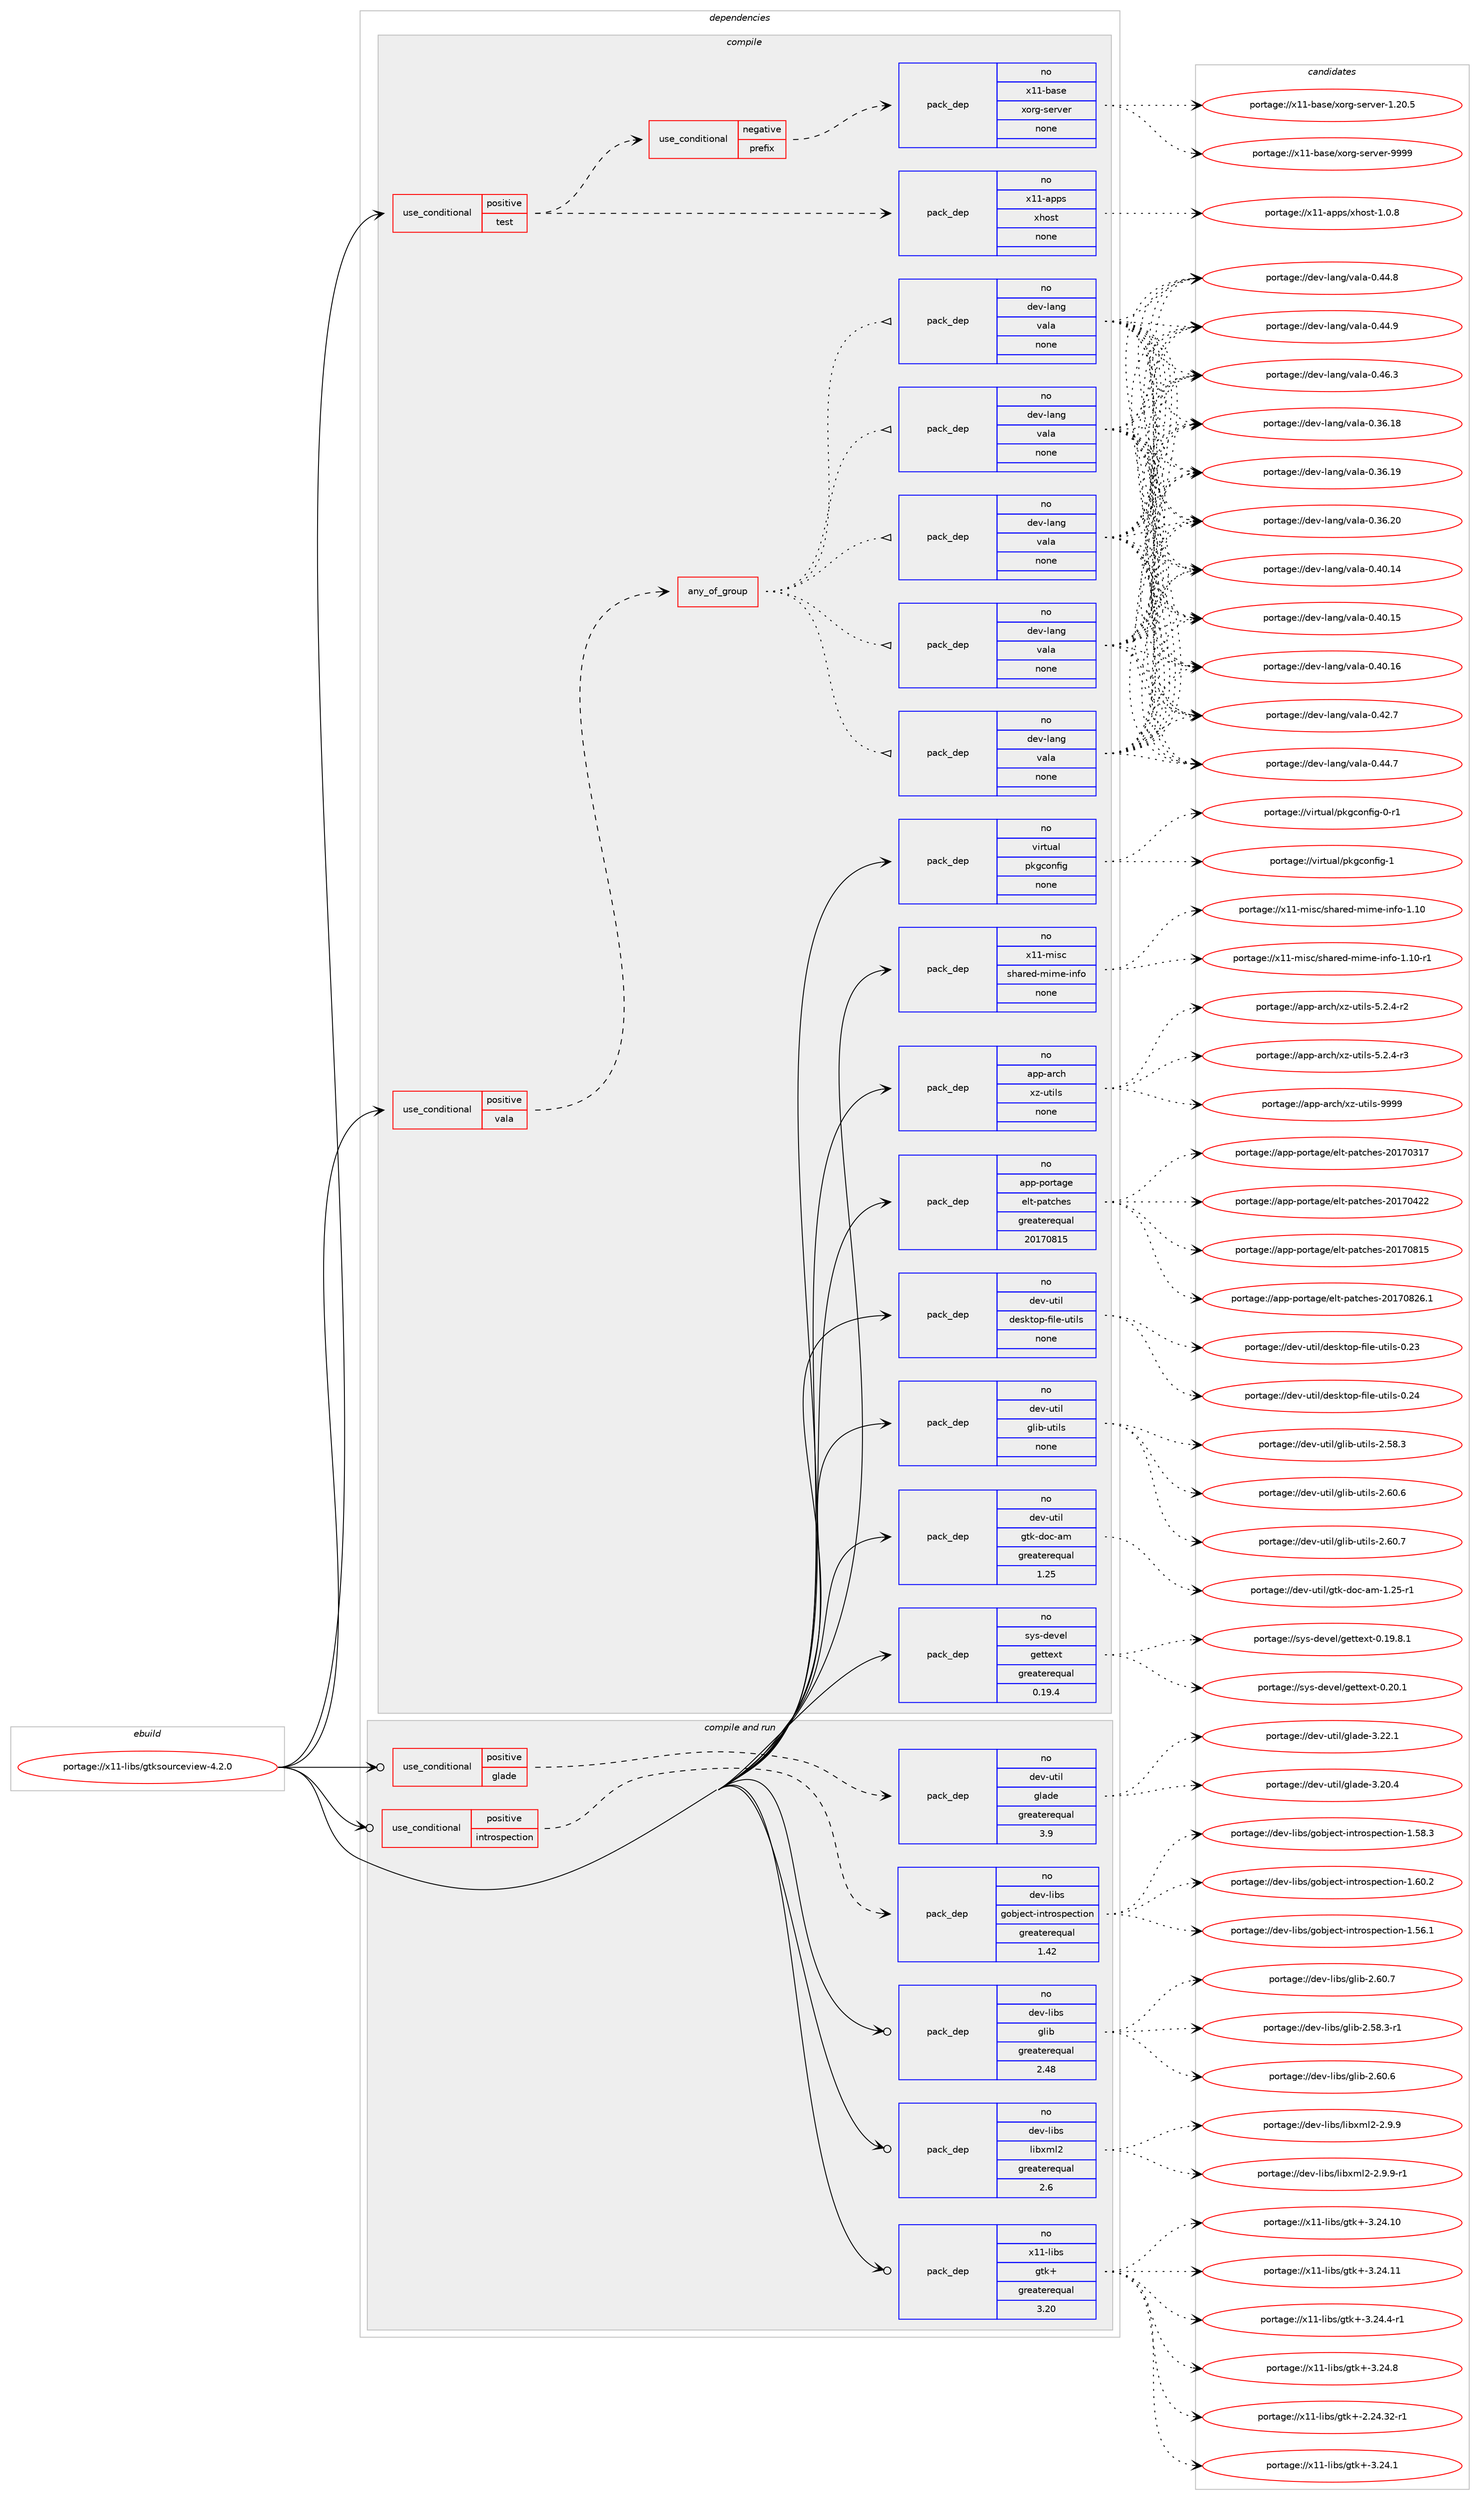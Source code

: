 digraph prolog {

# *************
# Graph options
# *************

newrank=true;
concentrate=true;
compound=true;
graph [rankdir=LR,fontname=Helvetica,fontsize=10,ranksep=1.5];#, ranksep=2.5, nodesep=0.2];
edge  [arrowhead=vee];
node  [fontname=Helvetica,fontsize=10];

# **********
# The ebuild
# **********

subgraph cluster_leftcol {
color=gray;
rank=same;
label=<<i>ebuild</i>>;
id [label="portage://x11-libs/gtksourceview-4.2.0", color=red, width=4, href="../x11-libs/gtksourceview-4.2.0.svg"];
}

# ****************
# The dependencies
# ****************

subgraph cluster_midcol {
color=gray;
label=<<i>dependencies</i>>;
subgraph cluster_compile {
fillcolor="#eeeeee";
style=filled;
label=<<i>compile</i>>;
subgraph cond107932 {
dependency449531 [label=<<TABLE BORDER="0" CELLBORDER="1" CELLSPACING="0" CELLPADDING="4"><TR><TD ROWSPAN="3" CELLPADDING="10">use_conditional</TD></TR><TR><TD>positive</TD></TR><TR><TD>test</TD></TR></TABLE>>, shape=none, color=red];
subgraph cond107933 {
dependency449532 [label=<<TABLE BORDER="0" CELLBORDER="1" CELLSPACING="0" CELLPADDING="4"><TR><TD ROWSPAN="3" CELLPADDING="10">use_conditional</TD></TR><TR><TD>negative</TD></TR><TR><TD>prefix</TD></TR></TABLE>>, shape=none, color=red];
subgraph pack333560 {
dependency449533 [label=<<TABLE BORDER="0" CELLBORDER="1" CELLSPACING="0" CELLPADDING="4" WIDTH="220"><TR><TD ROWSPAN="6" CELLPADDING="30">pack_dep</TD></TR><TR><TD WIDTH="110">no</TD></TR><TR><TD>x11-base</TD></TR><TR><TD>xorg-server</TD></TR><TR><TD>none</TD></TR><TR><TD></TD></TR></TABLE>>, shape=none, color=blue];
}
dependency449532:e -> dependency449533:w [weight=20,style="dashed",arrowhead="vee"];
}
dependency449531:e -> dependency449532:w [weight=20,style="dashed",arrowhead="vee"];
subgraph pack333561 {
dependency449534 [label=<<TABLE BORDER="0" CELLBORDER="1" CELLSPACING="0" CELLPADDING="4" WIDTH="220"><TR><TD ROWSPAN="6" CELLPADDING="30">pack_dep</TD></TR><TR><TD WIDTH="110">no</TD></TR><TR><TD>x11-apps</TD></TR><TR><TD>xhost</TD></TR><TR><TD>none</TD></TR><TR><TD></TD></TR></TABLE>>, shape=none, color=blue];
}
dependency449531:e -> dependency449534:w [weight=20,style="dashed",arrowhead="vee"];
}
id:e -> dependency449531:w [weight=20,style="solid",arrowhead="vee"];
subgraph cond107934 {
dependency449535 [label=<<TABLE BORDER="0" CELLBORDER="1" CELLSPACING="0" CELLPADDING="4"><TR><TD ROWSPAN="3" CELLPADDING="10">use_conditional</TD></TR><TR><TD>positive</TD></TR><TR><TD>vala</TD></TR></TABLE>>, shape=none, color=red];
subgraph any7752 {
dependency449536 [label=<<TABLE BORDER="0" CELLBORDER="1" CELLSPACING="0" CELLPADDING="4"><TR><TD CELLPADDING="10">any_of_group</TD></TR></TABLE>>, shape=none, color=red];subgraph pack333562 {
dependency449537 [label=<<TABLE BORDER="0" CELLBORDER="1" CELLSPACING="0" CELLPADDING="4" WIDTH="220"><TR><TD ROWSPAN="6" CELLPADDING="30">pack_dep</TD></TR><TR><TD WIDTH="110">no</TD></TR><TR><TD>dev-lang</TD></TR><TR><TD>vala</TD></TR><TR><TD>none</TD></TR><TR><TD></TD></TR></TABLE>>, shape=none, color=blue];
}
dependency449536:e -> dependency449537:w [weight=20,style="dotted",arrowhead="oinv"];
subgraph pack333563 {
dependency449538 [label=<<TABLE BORDER="0" CELLBORDER="1" CELLSPACING="0" CELLPADDING="4" WIDTH="220"><TR><TD ROWSPAN="6" CELLPADDING="30">pack_dep</TD></TR><TR><TD WIDTH="110">no</TD></TR><TR><TD>dev-lang</TD></TR><TR><TD>vala</TD></TR><TR><TD>none</TD></TR><TR><TD></TD></TR></TABLE>>, shape=none, color=blue];
}
dependency449536:e -> dependency449538:w [weight=20,style="dotted",arrowhead="oinv"];
subgraph pack333564 {
dependency449539 [label=<<TABLE BORDER="0" CELLBORDER="1" CELLSPACING="0" CELLPADDING="4" WIDTH="220"><TR><TD ROWSPAN="6" CELLPADDING="30">pack_dep</TD></TR><TR><TD WIDTH="110">no</TD></TR><TR><TD>dev-lang</TD></TR><TR><TD>vala</TD></TR><TR><TD>none</TD></TR><TR><TD></TD></TR></TABLE>>, shape=none, color=blue];
}
dependency449536:e -> dependency449539:w [weight=20,style="dotted",arrowhead="oinv"];
subgraph pack333565 {
dependency449540 [label=<<TABLE BORDER="0" CELLBORDER="1" CELLSPACING="0" CELLPADDING="4" WIDTH="220"><TR><TD ROWSPAN="6" CELLPADDING="30">pack_dep</TD></TR><TR><TD WIDTH="110">no</TD></TR><TR><TD>dev-lang</TD></TR><TR><TD>vala</TD></TR><TR><TD>none</TD></TR><TR><TD></TD></TR></TABLE>>, shape=none, color=blue];
}
dependency449536:e -> dependency449540:w [weight=20,style="dotted",arrowhead="oinv"];
subgraph pack333566 {
dependency449541 [label=<<TABLE BORDER="0" CELLBORDER="1" CELLSPACING="0" CELLPADDING="4" WIDTH="220"><TR><TD ROWSPAN="6" CELLPADDING="30">pack_dep</TD></TR><TR><TD WIDTH="110">no</TD></TR><TR><TD>dev-lang</TD></TR><TR><TD>vala</TD></TR><TR><TD>none</TD></TR><TR><TD></TD></TR></TABLE>>, shape=none, color=blue];
}
dependency449536:e -> dependency449541:w [weight=20,style="dotted",arrowhead="oinv"];
}
dependency449535:e -> dependency449536:w [weight=20,style="dashed",arrowhead="vee"];
}
id:e -> dependency449535:w [weight=20,style="solid",arrowhead="vee"];
subgraph pack333567 {
dependency449542 [label=<<TABLE BORDER="0" CELLBORDER="1" CELLSPACING="0" CELLPADDING="4" WIDTH="220"><TR><TD ROWSPAN="6" CELLPADDING="30">pack_dep</TD></TR><TR><TD WIDTH="110">no</TD></TR><TR><TD>app-arch</TD></TR><TR><TD>xz-utils</TD></TR><TR><TD>none</TD></TR><TR><TD></TD></TR></TABLE>>, shape=none, color=blue];
}
id:e -> dependency449542:w [weight=20,style="solid",arrowhead="vee"];
subgraph pack333568 {
dependency449543 [label=<<TABLE BORDER="0" CELLBORDER="1" CELLSPACING="0" CELLPADDING="4" WIDTH="220"><TR><TD ROWSPAN="6" CELLPADDING="30">pack_dep</TD></TR><TR><TD WIDTH="110">no</TD></TR><TR><TD>app-portage</TD></TR><TR><TD>elt-patches</TD></TR><TR><TD>greaterequal</TD></TR><TR><TD>20170815</TD></TR></TABLE>>, shape=none, color=blue];
}
id:e -> dependency449543:w [weight=20,style="solid",arrowhead="vee"];
subgraph pack333569 {
dependency449544 [label=<<TABLE BORDER="0" CELLBORDER="1" CELLSPACING="0" CELLPADDING="4" WIDTH="220"><TR><TD ROWSPAN="6" CELLPADDING="30">pack_dep</TD></TR><TR><TD WIDTH="110">no</TD></TR><TR><TD>dev-util</TD></TR><TR><TD>desktop-file-utils</TD></TR><TR><TD>none</TD></TR><TR><TD></TD></TR></TABLE>>, shape=none, color=blue];
}
id:e -> dependency449544:w [weight=20,style="solid",arrowhead="vee"];
subgraph pack333570 {
dependency449545 [label=<<TABLE BORDER="0" CELLBORDER="1" CELLSPACING="0" CELLPADDING="4" WIDTH="220"><TR><TD ROWSPAN="6" CELLPADDING="30">pack_dep</TD></TR><TR><TD WIDTH="110">no</TD></TR><TR><TD>dev-util</TD></TR><TR><TD>glib-utils</TD></TR><TR><TD>none</TD></TR><TR><TD></TD></TR></TABLE>>, shape=none, color=blue];
}
id:e -> dependency449545:w [weight=20,style="solid",arrowhead="vee"];
subgraph pack333571 {
dependency449546 [label=<<TABLE BORDER="0" CELLBORDER="1" CELLSPACING="0" CELLPADDING="4" WIDTH="220"><TR><TD ROWSPAN="6" CELLPADDING="30">pack_dep</TD></TR><TR><TD WIDTH="110">no</TD></TR><TR><TD>dev-util</TD></TR><TR><TD>gtk-doc-am</TD></TR><TR><TD>greaterequal</TD></TR><TR><TD>1.25</TD></TR></TABLE>>, shape=none, color=blue];
}
id:e -> dependency449546:w [weight=20,style="solid",arrowhead="vee"];
subgraph pack333572 {
dependency449547 [label=<<TABLE BORDER="0" CELLBORDER="1" CELLSPACING="0" CELLPADDING="4" WIDTH="220"><TR><TD ROWSPAN="6" CELLPADDING="30">pack_dep</TD></TR><TR><TD WIDTH="110">no</TD></TR><TR><TD>sys-devel</TD></TR><TR><TD>gettext</TD></TR><TR><TD>greaterequal</TD></TR><TR><TD>0.19.4</TD></TR></TABLE>>, shape=none, color=blue];
}
id:e -> dependency449547:w [weight=20,style="solid",arrowhead="vee"];
subgraph pack333573 {
dependency449548 [label=<<TABLE BORDER="0" CELLBORDER="1" CELLSPACING="0" CELLPADDING="4" WIDTH="220"><TR><TD ROWSPAN="6" CELLPADDING="30">pack_dep</TD></TR><TR><TD WIDTH="110">no</TD></TR><TR><TD>virtual</TD></TR><TR><TD>pkgconfig</TD></TR><TR><TD>none</TD></TR><TR><TD></TD></TR></TABLE>>, shape=none, color=blue];
}
id:e -> dependency449548:w [weight=20,style="solid",arrowhead="vee"];
subgraph pack333574 {
dependency449549 [label=<<TABLE BORDER="0" CELLBORDER="1" CELLSPACING="0" CELLPADDING="4" WIDTH="220"><TR><TD ROWSPAN="6" CELLPADDING="30">pack_dep</TD></TR><TR><TD WIDTH="110">no</TD></TR><TR><TD>x11-misc</TD></TR><TR><TD>shared-mime-info</TD></TR><TR><TD>none</TD></TR><TR><TD></TD></TR></TABLE>>, shape=none, color=blue];
}
id:e -> dependency449549:w [weight=20,style="solid",arrowhead="vee"];
}
subgraph cluster_compileandrun {
fillcolor="#eeeeee";
style=filled;
label=<<i>compile and run</i>>;
subgraph cond107935 {
dependency449550 [label=<<TABLE BORDER="0" CELLBORDER="1" CELLSPACING="0" CELLPADDING="4"><TR><TD ROWSPAN="3" CELLPADDING="10">use_conditional</TD></TR><TR><TD>positive</TD></TR><TR><TD>glade</TD></TR></TABLE>>, shape=none, color=red];
subgraph pack333575 {
dependency449551 [label=<<TABLE BORDER="0" CELLBORDER="1" CELLSPACING="0" CELLPADDING="4" WIDTH="220"><TR><TD ROWSPAN="6" CELLPADDING="30">pack_dep</TD></TR><TR><TD WIDTH="110">no</TD></TR><TR><TD>dev-util</TD></TR><TR><TD>glade</TD></TR><TR><TD>greaterequal</TD></TR><TR><TD>3.9</TD></TR></TABLE>>, shape=none, color=blue];
}
dependency449550:e -> dependency449551:w [weight=20,style="dashed",arrowhead="vee"];
}
id:e -> dependency449550:w [weight=20,style="solid",arrowhead="odotvee"];
subgraph cond107936 {
dependency449552 [label=<<TABLE BORDER="0" CELLBORDER="1" CELLSPACING="0" CELLPADDING="4"><TR><TD ROWSPAN="3" CELLPADDING="10">use_conditional</TD></TR><TR><TD>positive</TD></TR><TR><TD>introspection</TD></TR></TABLE>>, shape=none, color=red];
subgraph pack333576 {
dependency449553 [label=<<TABLE BORDER="0" CELLBORDER="1" CELLSPACING="0" CELLPADDING="4" WIDTH="220"><TR><TD ROWSPAN="6" CELLPADDING="30">pack_dep</TD></TR><TR><TD WIDTH="110">no</TD></TR><TR><TD>dev-libs</TD></TR><TR><TD>gobject-introspection</TD></TR><TR><TD>greaterequal</TD></TR><TR><TD>1.42</TD></TR></TABLE>>, shape=none, color=blue];
}
dependency449552:e -> dependency449553:w [weight=20,style="dashed",arrowhead="vee"];
}
id:e -> dependency449552:w [weight=20,style="solid",arrowhead="odotvee"];
subgraph pack333577 {
dependency449554 [label=<<TABLE BORDER="0" CELLBORDER="1" CELLSPACING="0" CELLPADDING="4" WIDTH="220"><TR><TD ROWSPAN="6" CELLPADDING="30">pack_dep</TD></TR><TR><TD WIDTH="110">no</TD></TR><TR><TD>dev-libs</TD></TR><TR><TD>glib</TD></TR><TR><TD>greaterequal</TD></TR><TR><TD>2.48</TD></TR></TABLE>>, shape=none, color=blue];
}
id:e -> dependency449554:w [weight=20,style="solid",arrowhead="odotvee"];
subgraph pack333578 {
dependency449555 [label=<<TABLE BORDER="0" CELLBORDER="1" CELLSPACING="0" CELLPADDING="4" WIDTH="220"><TR><TD ROWSPAN="6" CELLPADDING="30">pack_dep</TD></TR><TR><TD WIDTH="110">no</TD></TR><TR><TD>dev-libs</TD></TR><TR><TD>libxml2</TD></TR><TR><TD>greaterequal</TD></TR><TR><TD>2.6</TD></TR></TABLE>>, shape=none, color=blue];
}
id:e -> dependency449555:w [weight=20,style="solid",arrowhead="odotvee"];
subgraph pack333579 {
dependency449556 [label=<<TABLE BORDER="0" CELLBORDER="1" CELLSPACING="0" CELLPADDING="4" WIDTH="220"><TR><TD ROWSPAN="6" CELLPADDING="30">pack_dep</TD></TR><TR><TD WIDTH="110">no</TD></TR><TR><TD>x11-libs</TD></TR><TR><TD>gtk+</TD></TR><TR><TD>greaterequal</TD></TR><TR><TD>3.20</TD></TR></TABLE>>, shape=none, color=blue];
}
id:e -> dependency449556:w [weight=20,style="solid",arrowhead="odotvee"];
}
subgraph cluster_run {
fillcolor="#eeeeee";
style=filled;
label=<<i>run</i>>;
}
}

# **************
# The candidates
# **************

subgraph cluster_choices {
rank=same;
color=gray;
label=<<i>candidates</i>>;

subgraph choice333560 {
color=black;
nodesep=1;
choiceportage1204949459897115101471201111141034511510111411810111445494650484653 [label="portage://x11-base/xorg-server-1.20.5", color=red, width=4,href="../x11-base/xorg-server-1.20.5.svg"];
choiceportage120494945989711510147120111114103451151011141181011144557575757 [label="portage://x11-base/xorg-server-9999", color=red, width=4,href="../x11-base/xorg-server-9999.svg"];
dependency449533:e -> choiceportage1204949459897115101471201111141034511510111411810111445494650484653:w [style=dotted,weight="100"];
dependency449533:e -> choiceportage120494945989711510147120111114103451151011141181011144557575757:w [style=dotted,weight="100"];
}
subgraph choice333561 {
color=black;
nodesep=1;
choiceportage1204949459711211211547120104111115116454946484656 [label="portage://x11-apps/xhost-1.0.8", color=red, width=4,href="../x11-apps/xhost-1.0.8.svg"];
dependency449534:e -> choiceportage1204949459711211211547120104111115116454946484656:w [style=dotted,weight="100"];
}
subgraph choice333562 {
color=black;
nodesep=1;
choiceportage10010111845108971101034711897108974548465154464956 [label="portage://dev-lang/vala-0.36.18", color=red, width=4,href="../dev-lang/vala-0.36.18.svg"];
choiceportage10010111845108971101034711897108974548465154464957 [label="portage://dev-lang/vala-0.36.19", color=red, width=4,href="../dev-lang/vala-0.36.19.svg"];
choiceportage10010111845108971101034711897108974548465154465048 [label="portage://dev-lang/vala-0.36.20", color=red, width=4,href="../dev-lang/vala-0.36.20.svg"];
choiceportage10010111845108971101034711897108974548465248464952 [label="portage://dev-lang/vala-0.40.14", color=red, width=4,href="../dev-lang/vala-0.40.14.svg"];
choiceportage10010111845108971101034711897108974548465248464953 [label="portage://dev-lang/vala-0.40.15", color=red, width=4,href="../dev-lang/vala-0.40.15.svg"];
choiceportage10010111845108971101034711897108974548465248464954 [label="portage://dev-lang/vala-0.40.16", color=red, width=4,href="../dev-lang/vala-0.40.16.svg"];
choiceportage100101118451089711010347118971089745484652504655 [label="portage://dev-lang/vala-0.42.7", color=red, width=4,href="../dev-lang/vala-0.42.7.svg"];
choiceportage100101118451089711010347118971089745484652524655 [label="portage://dev-lang/vala-0.44.7", color=red, width=4,href="../dev-lang/vala-0.44.7.svg"];
choiceportage100101118451089711010347118971089745484652524656 [label="portage://dev-lang/vala-0.44.8", color=red, width=4,href="../dev-lang/vala-0.44.8.svg"];
choiceportage100101118451089711010347118971089745484652524657 [label="portage://dev-lang/vala-0.44.9", color=red, width=4,href="../dev-lang/vala-0.44.9.svg"];
choiceportage100101118451089711010347118971089745484652544651 [label="portage://dev-lang/vala-0.46.3", color=red, width=4,href="../dev-lang/vala-0.46.3.svg"];
dependency449537:e -> choiceportage10010111845108971101034711897108974548465154464956:w [style=dotted,weight="100"];
dependency449537:e -> choiceportage10010111845108971101034711897108974548465154464957:w [style=dotted,weight="100"];
dependency449537:e -> choiceportage10010111845108971101034711897108974548465154465048:w [style=dotted,weight="100"];
dependency449537:e -> choiceportage10010111845108971101034711897108974548465248464952:w [style=dotted,weight="100"];
dependency449537:e -> choiceportage10010111845108971101034711897108974548465248464953:w [style=dotted,weight="100"];
dependency449537:e -> choiceportage10010111845108971101034711897108974548465248464954:w [style=dotted,weight="100"];
dependency449537:e -> choiceportage100101118451089711010347118971089745484652504655:w [style=dotted,weight="100"];
dependency449537:e -> choiceportage100101118451089711010347118971089745484652524655:w [style=dotted,weight="100"];
dependency449537:e -> choiceportage100101118451089711010347118971089745484652524656:w [style=dotted,weight="100"];
dependency449537:e -> choiceportage100101118451089711010347118971089745484652524657:w [style=dotted,weight="100"];
dependency449537:e -> choiceportage100101118451089711010347118971089745484652544651:w [style=dotted,weight="100"];
}
subgraph choice333563 {
color=black;
nodesep=1;
choiceportage10010111845108971101034711897108974548465154464956 [label="portage://dev-lang/vala-0.36.18", color=red, width=4,href="../dev-lang/vala-0.36.18.svg"];
choiceportage10010111845108971101034711897108974548465154464957 [label="portage://dev-lang/vala-0.36.19", color=red, width=4,href="../dev-lang/vala-0.36.19.svg"];
choiceportage10010111845108971101034711897108974548465154465048 [label="portage://dev-lang/vala-0.36.20", color=red, width=4,href="../dev-lang/vala-0.36.20.svg"];
choiceportage10010111845108971101034711897108974548465248464952 [label="portage://dev-lang/vala-0.40.14", color=red, width=4,href="../dev-lang/vala-0.40.14.svg"];
choiceportage10010111845108971101034711897108974548465248464953 [label="portage://dev-lang/vala-0.40.15", color=red, width=4,href="../dev-lang/vala-0.40.15.svg"];
choiceportage10010111845108971101034711897108974548465248464954 [label="portage://dev-lang/vala-0.40.16", color=red, width=4,href="../dev-lang/vala-0.40.16.svg"];
choiceportage100101118451089711010347118971089745484652504655 [label="portage://dev-lang/vala-0.42.7", color=red, width=4,href="../dev-lang/vala-0.42.7.svg"];
choiceportage100101118451089711010347118971089745484652524655 [label="portage://dev-lang/vala-0.44.7", color=red, width=4,href="../dev-lang/vala-0.44.7.svg"];
choiceportage100101118451089711010347118971089745484652524656 [label="portage://dev-lang/vala-0.44.8", color=red, width=4,href="../dev-lang/vala-0.44.8.svg"];
choiceportage100101118451089711010347118971089745484652524657 [label="portage://dev-lang/vala-0.44.9", color=red, width=4,href="../dev-lang/vala-0.44.9.svg"];
choiceportage100101118451089711010347118971089745484652544651 [label="portage://dev-lang/vala-0.46.3", color=red, width=4,href="../dev-lang/vala-0.46.3.svg"];
dependency449538:e -> choiceportage10010111845108971101034711897108974548465154464956:w [style=dotted,weight="100"];
dependency449538:e -> choiceportage10010111845108971101034711897108974548465154464957:w [style=dotted,weight="100"];
dependency449538:e -> choiceportage10010111845108971101034711897108974548465154465048:w [style=dotted,weight="100"];
dependency449538:e -> choiceportage10010111845108971101034711897108974548465248464952:w [style=dotted,weight="100"];
dependency449538:e -> choiceportage10010111845108971101034711897108974548465248464953:w [style=dotted,weight="100"];
dependency449538:e -> choiceportage10010111845108971101034711897108974548465248464954:w [style=dotted,weight="100"];
dependency449538:e -> choiceportage100101118451089711010347118971089745484652504655:w [style=dotted,weight="100"];
dependency449538:e -> choiceportage100101118451089711010347118971089745484652524655:w [style=dotted,weight="100"];
dependency449538:e -> choiceportage100101118451089711010347118971089745484652524656:w [style=dotted,weight="100"];
dependency449538:e -> choiceportage100101118451089711010347118971089745484652524657:w [style=dotted,weight="100"];
dependency449538:e -> choiceportage100101118451089711010347118971089745484652544651:w [style=dotted,weight="100"];
}
subgraph choice333564 {
color=black;
nodesep=1;
choiceportage10010111845108971101034711897108974548465154464956 [label="portage://dev-lang/vala-0.36.18", color=red, width=4,href="../dev-lang/vala-0.36.18.svg"];
choiceportage10010111845108971101034711897108974548465154464957 [label="portage://dev-lang/vala-0.36.19", color=red, width=4,href="../dev-lang/vala-0.36.19.svg"];
choiceportage10010111845108971101034711897108974548465154465048 [label="portage://dev-lang/vala-0.36.20", color=red, width=4,href="../dev-lang/vala-0.36.20.svg"];
choiceportage10010111845108971101034711897108974548465248464952 [label="portage://dev-lang/vala-0.40.14", color=red, width=4,href="../dev-lang/vala-0.40.14.svg"];
choiceportage10010111845108971101034711897108974548465248464953 [label="portage://dev-lang/vala-0.40.15", color=red, width=4,href="../dev-lang/vala-0.40.15.svg"];
choiceportage10010111845108971101034711897108974548465248464954 [label="portage://dev-lang/vala-0.40.16", color=red, width=4,href="../dev-lang/vala-0.40.16.svg"];
choiceportage100101118451089711010347118971089745484652504655 [label="portage://dev-lang/vala-0.42.7", color=red, width=4,href="../dev-lang/vala-0.42.7.svg"];
choiceportage100101118451089711010347118971089745484652524655 [label="portage://dev-lang/vala-0.44.7", color=red, width=4,href="../dev-lang/vala-0.44.7.svg"];
choiceportage100101118451089711010347118971089745484652524656 [label="portage://dev-lang/vala-0.44.8", color=red, width=4,href="../dev-lang/vala-0.44.8.svg"];
choiceportage100101118451089711010347118971089745484652524657 [label="portage://dev-lang/vala-0.44.9", color=red, width=4,href="../dev-lang/vala-0.44.9.svg"];
choiceportage100101118451089711010347118971089745484652544651 [label="portage://dev-lang/vala-0.46.3", color=red, width=4,href="../dev-lang/vala-0.46.3.svg"];
dependency449539:e -> choiceportage10010111845108971101034711897108974548465154464956:w [style=dotted,weight="100"];
dependency449539:e -> choiceportage10010111845108971101034711897108974548465154464957:w [style=dotted,weight="100"];
dependency449539:e -> choiceportage10010111845108971101034711897108974548465154465048:w [style=dotted,weight="100"];
dependency449539:e -> choiceportage10010111845108971101034711897108974548465248464952:w [style=dotted,weight="100"];
dependency449539:e -> choiceportage10010111845108971101034711897108974548465248464953:w [style=dotted,weight="100"];
dependency449539:e -> choiceportage10010111845108971101034711897108974548465248464954:w [style=dotted,weight="100"];
dependency449539:e -> choiceportage100101118451089711010347118971089745484652504655:w [style=dotted,weight="100"];
dependency449539:e -> choiceportage100101118451089711010347118971089745484652524655:w [style=dotted,weight="100"];
dependency449539:e -> choiceportage100101118451089711010347118971089745484652524656:w [style=dotted,weight="100"];
dependency449539:e -> choiceportage100101118451089711010347118971089745484652524657:w [style=dotted,weight="100"];
dependency449539:e -> choiceportage100101118451089711010347118971089745484652544651:w [style=dotted,weight="100"];
}
subgraph choice333565 {
color=black;
nodesep=1;
choiceportage10010111845108971101034711897108974548465154464956 [label="portage://dev-lang/vala-0.36.18", color=red, width=4,href="../dev-lang/vala-0.36.18.svg"];
choiceportage10010111845108971101034711897108974548465154464957 [label="portage://dev-lang/vala-0.36.19", color=red, width=4,href="../dev-lang/vala-0.36.19.svg"];
choiceportage10010111845108971101034711897108974548465154465048 [label="portage://dev-lang/vala-0.36.20", color=red, width=4,href="../dev-lang/vala-0.36.20.svg"];
choiceportage10010111845108971101034711897108974548465248464952 [label="portage://dev-lang/vala-0.40.14", color=red, width=4,href="../dev-lang/vala-0.40.14.svg"];
choiceportage10010111845108971101034711897108974548465248464953 [label="portage://dev-lang/vala-0.40.15", color=red, width=4,href="../dev-lang/vala-0.40.15.svg"];
choiceportage10010111845108971101034711897108974548465248464954 [label="portage://dev-lang/vala-0.40.16", color=red, width=4,href="../dev-lang/vala-0.40.16.svg"];
choiceportage100101118451089711010347118971089745484652504655 [label="portage://dev-lang/vala-0.42.7", color=red, width=4,href="../dev-lang/vala-0.42.7.svg"];
choiceportage100101118451089711010347118971089745484652524655 [label="portage://dev-lang/vala-0.44.7", color=red, width=4,href="../dev-lang/vala-0.44.7.svg"];
choiceportage100101118451089711010347118971089745484652524656 [label="portage://dev-lang/vala-0.44.8", color=red, width=4,href="../dev-lang/vala-0.44.8.svg"];
choiceportage100101118451089711010347118971089745484652524657 [label="portage://dev-lang/vala-0.44.9", color=red, width=4,href="../dev-lang/vala-0.44.9.svg"];
choiceportage100101118451089711010347118971089745484652544651 [label="portage://dev-lang/vala-0.46.3", color=red, width=4,href="../dev-lang/vala-0.46.3.svg"];
dependency449540:e -> choiceportage10010111845108971101034711897108974548465154464956:w [style=dotted,weight="100"];
dependency449540:e -> choiceportage10010111845108971101034711897108974548465154464957:w [style=dotted,weight="100"];
dependency449540:e -> choiceportage10010111845108971101034711897108974548465154465048:w [style=dotted,weight="100"];
dependency449540:e -> choiceportage10010111845108971101034711897108974548465248464952:w [style=dotted,weight="100"];
dependency449540:e -> choiceportage10010111845108971101034711897108974548465248464953:w [style=dotted,weight="100"];
dependency449540:e -> choiceportage10010111845108971101034711897108974548465248464954:w [style=dotted,weight="100"];
dependency449540:e -> choiceportage100101118451089711010347118971089745484652504655:w [style=dotted,weight="100"];
dependency449540:e -> choiceportage100101118451089711010347118971089745484652524655:w [style=dotted,weight="100"];
dependency449540:e -> choiceportage100101118451089711010347118971089745484652524656:w [style=dotted,weight="100"];
dependency449540:e -> choiceportage100101118451089711010347118971089745484652524657:w [style=dotted,weight="100"];
dependency449540:e -> choiceportage100101118451089711010347118971089745484652544651:w [style=dotted,weight="100"];
}
subgraph choice333566 {
color=black;
nodesep=1;
choiceportage10010111845108971101034711897108974548465154464956 [label="portage://dev-lang/vala-0.36.18", color=red, width=4,href="../dev-lang/vala-0.36.18.svg"];
choiceportage10010111845108971101034711897108974548465154464957 [label="portage://dev-lang/vala-0.36.19", color=red, width=4,href="../dev-lang/vala-0.36.19.svg"];
choiceportage10010111845108971101034711897108974548465154465048 [label="portage://dev-lang/vala-0.36.20", color=red, width=4,href="../dev-lang/vala-0.36.20.svg"];
choiceportage10010111845108971101034711897108974548465248464952 [label="portage://dev-lang/vala-0.40.14", color=red, width=4,href="../dev-lang/vala-0.40.14.svg"];
choiceportage10010111845108971101034711897108974548465248464953 [label="portage://dev-lang/vala-0.40.15", color=red, width=4,href="../dev-lang/vala-0.40.15.svg"];
choiceportage10010111845108971101034711897108974548465248464954 [label="portage://dev-lang/vala-0.40.16", color=red, width=4,href="../dev-lang/vala-0.40.16.svg"];
choiceportage100101118451089711010347118971089745484652504655 [label="portage://dev-lang/vala-0.42.7", color=red, width=4,href="../dev-lang/vala-0.42.7.svg"];
choiceportage100101118451089711010347118971089745484652524655 [label="portage://dev-lang/vala-0.44.7", color=red, width=4,href="../dev-lang/vala-0.44.7.svg"];
choiceportage100101118451089711010347118971089745484652524656 [label="portage://dev-lang/vala-0.44.8", color=red, width=4,href="../dev-lang/vala-0.44.8.svg"];
choiceportage100101118451089711010347118971089745484652524657 [label="portage://dev-lang/vala-0.44.9", color=red, width=4,href="../dev-lang/vala-0.44.9.svg"];
choiceportage100101118451089711010347118971089745484652544651 [label="portage://dev-lang/vala-0.46.3", color=red, width=4,href="../dev-lang/vala-0.46.3.svg"];
dependency449541:e -> choiceportage10010111845108971101034711897108974548465154464956:w [style=dotted,weight="100"];
dependency449541:e -> choiceportage10010111845108971101034711897108974548465154464957:w [style=dotted,weight="100"];
dependency449541:e -> choiceportage10010111845108971101034711897108974548465154465048:w [style=dotted,weight="100"];
dependency449541:e -> choiceportage10010111845108971101034711897108974548465248464952:w [style=dotted,weight="100"];
dependency449541:e -> choiceportage10010111845108971101034711897108974548465248464953:w [style=dotted,weight="100"];
dependency449541:e -> choiceportage10010111845108971101034711897108974548465248464954:w [style=dotted,weight="100"];
dependency449541:e -> choiceportage100101118451089711010347118971089745484652504655:w [style=dotted,weight="100"];
dependency449541:e -> choiceportage100101118451089711010347118971089745484652524655:w [style=dotted,weight="100"];
dependency449541:e -> choiceportage100101118451089711010347118971089745484652524656:w [style=dotted,weight="100"];
dependency449541:e -> choiceportage100101118451089711010347118971089745484652524657:w [style=dotted,weight="100"];
dependency449541:e -> choiceportage100101118451089711010347118971089745484652544651:w [style=dotted,weight="100"];
}
subgraph choice333567 {
color=black;
nodesep=1;
choiceportage9711211245971149910447120122451171161051081154553465046524511450 [label="portage://app-arch/xz-utils-5.2.4-r2", color=red, width=4,href="../app-arch/xz-utils-5.2.4-r2.svg"];
choiceportage9711211245971149910447120122451171161051081154553465046524511451 [label="portage://app-arch/xz-utils-5.2.4-r3", color=red, width=4,href="../app-arch/xz-utils-5.2.4-r3.svg"];
choiceportage9711211245971149910447120122451171161051081154557575757 [label="portage://app-arch/xz-utils-9999", color=red, width=4,href="../app-arch/xz-utils-9999.svg"];
dependency449542:e -> choiceportage9711211245971149910447120122451171161051081154553465046524511450:w [style=dotted,weight="100"];
dependency449542:e -> choiceportage9711211245971149910447120122451171161051081154553465046524511451:w [style=dotted,weight="100"];
dependency449542:e -> choiceportage9711211245971149910447120122451171161051081154557575757:w [style=dotted,weight="100"];
}
subgraph choice333568 {
color=black;
nodesep=1;
choiceportage97112112451121111141169710310147101108116451129711699104101115455048495548514955 [label="portage://app-portage/elt-patches-20170317", color=red, width=4,href="../app-portage/elt-patches-20170317.svg"];
choiceportage97112112451121111141169710310147101108116451129711699104101115455048495548525050 [label="portage://app-portage/elt-patches-20170422", color=red, width=4,href="../app-portage/elt-patches-20170422.svg"];
choiceportage97112112451121111141169710310147101108116451129711699104101115455048495548564953 [label="portage://app-portage/elt-patches-20170815", color=red, width=4,href="../app-portage/elt-patches-20170815.svg"];
choiceportage971121124511211111411697103101471011081164511297116991041011154550484955485650544649 [label="portage://app-portage/elt-patches-20170826.1", color=red, width=4,href="../app-portage/elt-patches-20170826.1.svg"];
dependency449543:e -> choiceportage97112112451121111141169710310147101108116451129711699104101115455048495548514955:w [style=dotted,weight="100"];
dependency449543:e -> choiceportage97112112451121111141169710310147101108116451129711699104101115455048495548525050:w [style=dotted,weight="100"];
dependency449543:e -> choiceportage97112112451121111141169710310147101108116451129711699104101115455048495548564953:w [style=dotted,weight="100"];
dependency449543:e -> choiceportage971121124511211111411697103101471011081164511297116991041011154550484955485650544649:w [style=dotted,weight="100"];
}
subgraph choice333569 {
color=black;
nodesep=1;
choiceportage100101118451171161051084710010111510711611111245102105108101451171161051081154548465051 [label="portage://dev-util/desktop-file-utils-0.23", color=red, width=4,href="../dev-util/desktop-file-utils-0.23.svg"];
choiceportage100101118451171161051084710010111510711611111245102105108101451171161051081154548465052 [label="portage://dev-util/desktop-file-utils-0.24", color=red, width=4,href="../dev-util/desktop-file-utils-0.24.svg"];
dependency449544:e -> choiceportage100101118451171161051084710010111510711611111245102105108101451171161051081154548465051:w [style=dotted,weight="100"];
dependency449544:e -> choiceportage100101118451171161051084710010111510711611111245102105108101451171161051081154548465052:w [style=dotted,weight="100"];
}
subgraph choice333570 {
color=black;
nodesep=1;
choiceportage1001011184511711610510847103108105984511711610510811545504653564651 [label="portage://dev-util/glib-utils-2.58.3", color=red, width=4,href="../dev-util/glib-utils-2.58.3.svg"];
choiceportage1001011184511711610510847103108105984511711610510811545504654484654 [label="portage://dev-util/glib-utils-2.60.6", color=red, width=4,href="../dev-util/glib-utils-2.60.6.svg"];
choiceportage1001011184511711610510847103108105984511711610510811545504654484655 [label="portage://dev-util/glib-utils-2.60.7", color=red, width=4,href="../dev-util/glib-utils-2.60.7.svg"];
dependency449545:e -> choiceportage1001011184511711610510847103108105984511711610510811545504653564651:w [style=dotted,weight="100"];
dependency449545:e -> choiceportage1001011184511711610510847103108105984511711610510811545504654484654:w [style=dotted,weight="100"];
dependency449545:e -> choiceportage1001011184511711610510847103108105984511711610510811545504654484655:w [style=dotted,weight="100"];
}
subgraph choice333571 {
color=black;
nodesep=1;
choiceportage10010111845117116105108471031161074510011199459710945494650534511449 [label="portage://dev-util/gtk-doc-am-1.25-r1", color=red, width=4,href="../dev-util/gtk-doc-am-1.25-r1.svg"];
dependency449546:e -> choiceportage10010111845117116105108471031161074510011199459710945494650534511449:w [style=dotted,weight="100"];
}
subgraph choice333572 {
color=black;
nodesep=1;
choiceportage1151211154510010111810110847103101116116101120116454846495746564649 [label="portage://sys-devel/gettext-0.19.8.1", color=red, width=4,href="../sys-devel/gettext-0.19.8.1.svg"];
choiceportage115121115451001011181011084710310111611610112011645484650484649 [label="portage://sys-devel/gettext-0.20.1", color=red, width=4,href="../sys-devel/gettext-0.20.1.svg"];
dependency449547:e -> choiceportage1151211154510010111810110847103101116116101120116454846495746564649:w [style=dotted,weight="100"];
dependency449547:e -> choiceportage115121115451001011181011084710310111611610112011645484650484649:w [style=dotted,weight="100"];
}
subgraph choice333573 {
color=black;
nodesep=1;
choiceportage11810511411611797108471121071039911111010210510345484511449 [label="portage://virtual/pkgconfig-0-r1", color=red, width=4,href="../virtual/pkgconfig-0-r1.svg"];
choiceportage1181051141161179710847112107103991111101021051034549 [label="portage://virtual/pkgconfig-1", color=red, width=4,href="../virtual/pkgconfig-1.svg"];
dependency449548:e -> choiceportage11810511411611797108471121071039911111010210510345484511449:w [style=dotted,weight="100"];
dependency449548:e -> choiceportage1181051141161179710847112107103991111101021051034549:w [style=dotted,weight="100"];
}
subgraph choice333574 {
color=black;
nodesep=1;
choiceportage12049494510910511599471151049711410110045109105109101451051101021114549464948 [label="portage://x11-misc/shared-mime-info-1.10", color=red, width=4,href="../x11-misc/shared-mime-info-1.10.svg"];
choiceportage120494945109105115994711510497114101100451091051091014510511010211145494649484511449 [label="portage://x11-misc/shared-mime-info-1.10-r1", color=red, width=4,href="../x11-misc/shared-mime-info-1.10-r1.svg"];
dependency449549:e -> choiceportage12049494510910511599471151049711410110045109105109101451051101021114549464948:w [style=dotted,weight="100"];
dependency449549:e -> choiceportage120494945109105115994711510497114101100451091051091014510511010211145494649484511449:w [style=dotted,weight="100"];
}
subgraph choice333575 {
color=black;
nodesep=1;
choiceportage10010111845117116105108471031089710010145514650484652 [label="portage://dev-util/glade-3.20.4", color=red, width=4,href="../dev-util/glade-3.20.4.svg"];
choiceportage10010111845117116105108471031089710010145514650504649 [label="portage://dev-util/glade-3.22.1", color=red, width=4,href="../dev-util/glade-3.22.1.svg"];
dependency449551:e -> choiceportage10010111845117116105108471031089710010145514650484652:w [style=dotted,weight="100"];
dependency449551:e -> choiceportage10010111845117116105108471031089710010145514650504649:w [style=dotted,weight="100"];
}
subgraph choice333576 {
color=black;
nodesep=1;
choiceportage1001011184510810598115471031119810610199116451051101161141111151121019911610511111045494653544649 [label="portage://dev-libs/gobject-introspection-1.56.1", color=red, width=4,href="../dev-libs/gobject-introspection-1.56.1.svg"];
choiceportage1001011184510810598115471031119810610199116451051101161141111151121019911610511111045494653564651 [label="portage://dev-libs/gobject-introspection-1.58.3", color=red, width=4,href="../dev-libs/gobject-introspection-1.58.3.svg"];
choiceportage1001011184510810598115471031119810610199116451051101161141111151121019911610511111045494654484650 [label="portage://dev-libs/gobject-introspection-1.60.2", color=red, width=4,href="../dev-libs/gobject-introspection-1.60.2.svg"];
dependency449553:e -> choiceportage1001011184510810598115471031119810610199116451051101161141111151121019911610511111045494653544649:w [style=dotted,weight="100"];
dependency449553:e -> choiceportage1001011184510810598115471031119810610199116451051101161141111151121019911610511111045494653564651:w [style=dotted,weight="100"];
dependency449553:e -> choiceportage1001011184510810598115471031119810610199116451051101161141111151121019911610511111045494654484650:w [style=dotted,weight="100"];
}
subgraph choice333577 {
color=black;
nodesep=1;
choiceportage10010111845108105981154710310810598455046535646514511449 [label="portage://dev-libs/glib-2.58.3-r1", color=red, width=4,href="../dev-libs/glib-2.58.3-r1.svg"];
choiceportage1001011184510810598115471031081059845504654484654 [label="portage://dev-libs/glib-2.60.6", color=red, width=4,href="../dev-libs/glib-2.60.6.svg"];
choiceportage1001011184510810598115471031081059845504654484655 [label="portage://dev-libs/glib-2.60.7", color=red, width=4,href="../dev-libs/glib-2.60.7.svg"];
dependency449554:e -> choiceportage10010111845108105981154710310810598455046535646514511449:w [style=dotted,weight="100"];
dependency449554:e -> choiceportage1001011184510810598115471031081059845504654484654:w [style=dotted,weight="100"];
dependency449554:e -> choiceportage1001011184510810598115471031081059845504654484655:w [style=dotted,weight="100"];
}
subgraph choice333578 {
color=black;
nodesep=1;
choiceportage1001011184510810598115471081059812010910850455046574657 [label="portage://dev-libs/libxml2-2.9.9", color=red, width=4,href="../dev-libs/libxml2-2.9.9.svg"];
choiceportage10010111845108105981154710810598120109108504550465746574511449 [label="portage://dev-libs/libxml2-2.9.9-r1", color=red, width=4,href="../dev-libs/libxml2-2.9.9-r1.svg"];
dependency449555:e -> choiceportage1001011184510810598115471081059812010910850455046574657:w [style=dotted,weight="100"];
dependency449555:e -> choiceportage10010111845108105981154710810598120109108504550465746574511449:w [style=dotted,weight="100"];
}
subgraph choice333579 {
color=black;
nodesep=1;
choiceportage12049494510810598115471031161074345504650524651504511449 [label="portage://x11-libs/gtk+-2.24.32-r1", color=red, width=4,href="../x11-libs/gtk+-2.24.32-r1.svg"];
choiceportage12049494510810598115471031161074345514650524649 [label="portage://x11-libs/gtk+-3.24.1", color=red, width=4,href="../x11-libs/gtk+-3.24.1.svg"];
choiceportage1204949451081059811547103116107434551465052464948 [label="portage://x11-libs/gtk+-3.24.10", color=red, width=4,href="../x11-libs/gtk+-3.24.10.svg"];
choiceportage1204949451081059811547103116107434551465052464949 [label="portage://x11-libs/gtk+-3.24.11", color=red, width=4,href="../x11-libs/gtk+-3.24.11.svg"];
choiceportage120494945108105981154710311610743455146505246524511449 [label="portage://x11-libs/gtk+-3.24.4-r1", color=red, width=4,href="../x11-libs/gtk+-3.24.4-r1.svg"];
choiceportage12049494510810598115471031161074345514650524656 [label="portage://x11-libs/gtk+-3.24.8", color=red, width=4,href="../x11-libs/gtk+-3.24.8.svg"];
dependency449556:e -> choiceportage12049494510810598115471031161074345504650524651504511449:w [style=dotted,weight="100"];
dependency449556:e -> choiceportage12049494510810598115471031161074345514650524649:w [style=dotted,weight="100"];
dependency449556:e -> choiceportage1204949451081059811547103116107434551465052464948:w [style=dotted,weight="100"];
dependency449556:e -> choiceportage1204949451081059811547103116107434551465052464949:w [style=dotted,weight="100"];
dependency449556:e -> choiceportage120494945108105981154710311610743455146505246524511449:w [style=dotted,weight="100"];
dependency449556:e -> choiceportage12049494510810598115471031161074345514650524656:w [style=dotted,weight="100"];
}
}

}
